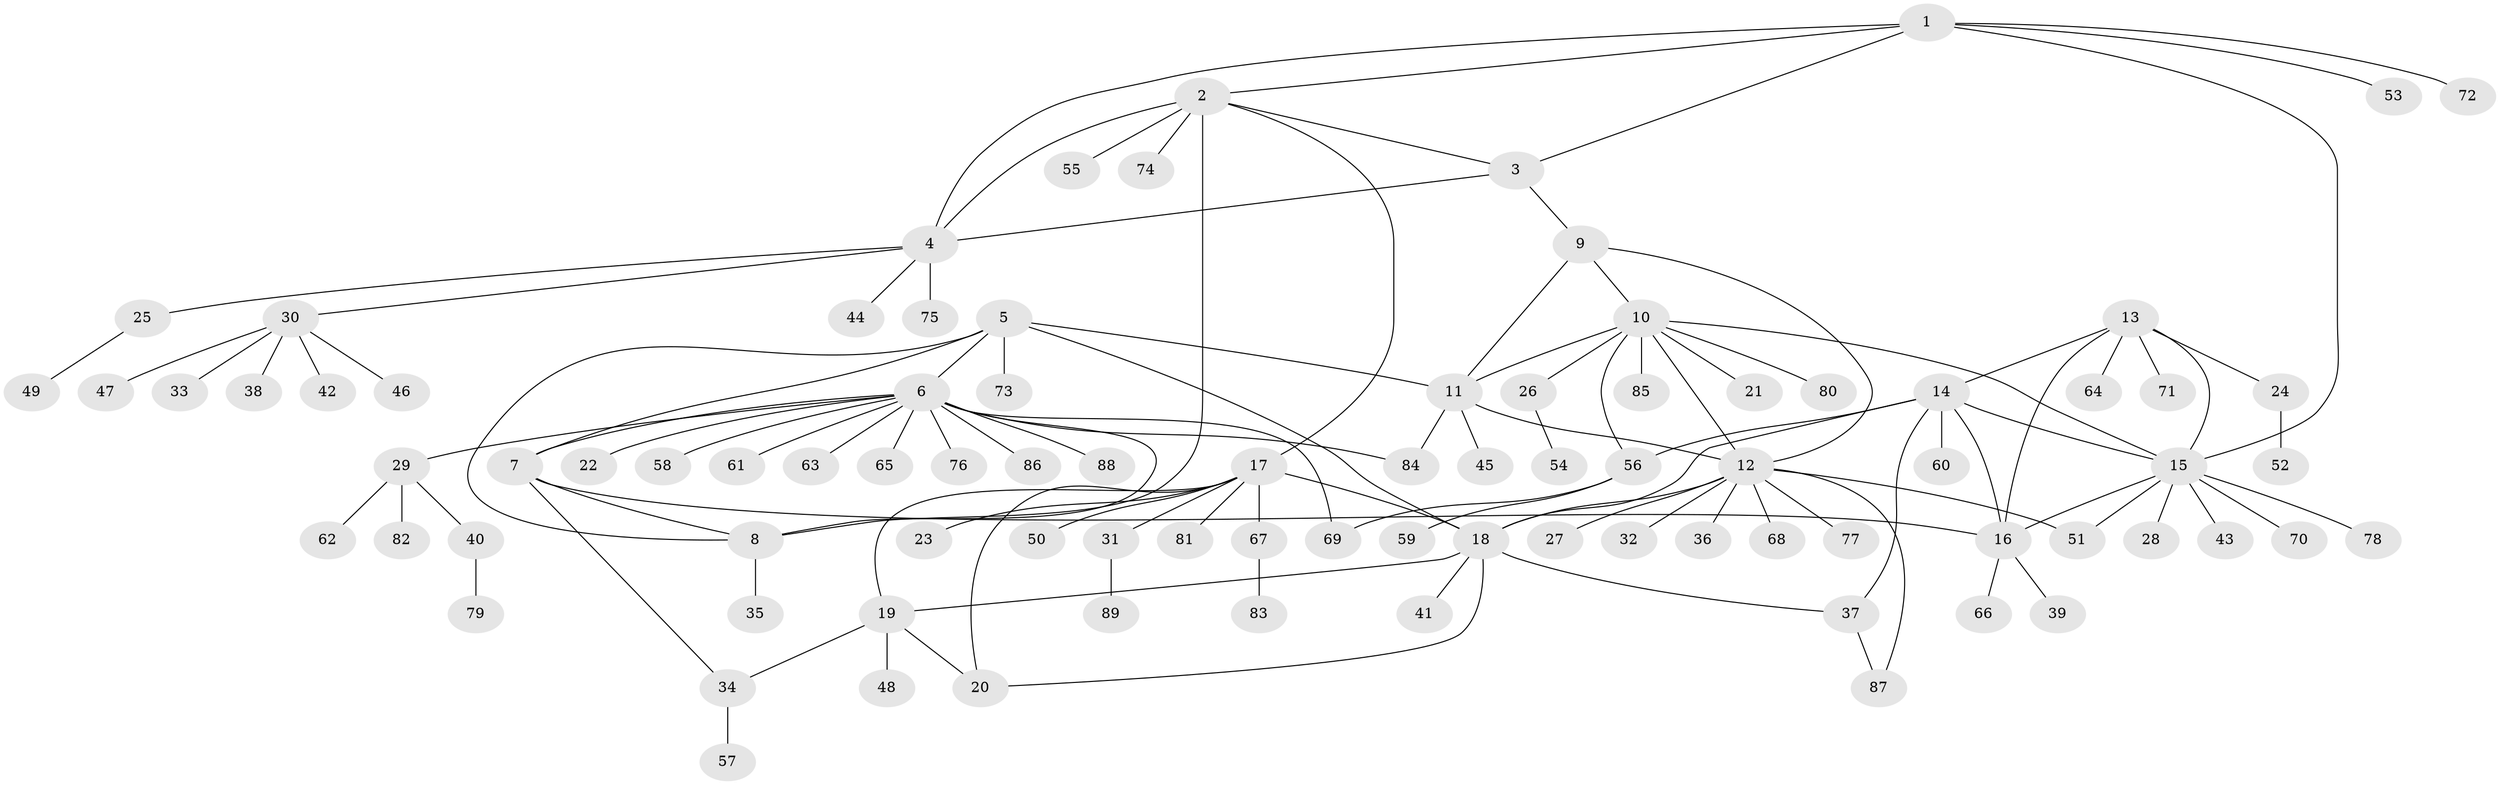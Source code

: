 // Generated by graph-tools (version 1.1) at 2025/26/03/09/25 03:26:36]
// undirected, 89 vertices, 116 edges
graph export_dot {
graph [start="1"]
  node [color=gray90,style=filled];
  1;
  2;
  3;
  4;
  5;
  6;
  7;
  8;
  9;
  10;
  11;
  12;
  13;
  14;
  15;
  16;
  17;
  18;
  19;
  20;
  21;
  22;
  23;
  24;
  25;
  26;
  27;
  28;
  29;
  30;
  31;
  32;
  33;
  34;
  35;
  36;
  37;
  38;
  39;
  40;
  41;
  42;
  43;
  44;
  45;
  46;
  47;
  48;
  49;
  50;
  51;
  52;
  53;
  54;
  55;
  56;
  57;
  58;
  59;
  60;
  61;
  62;
  63;
  64;
  65;
  66;
  67;
  68;
  69;
  70;
  71;
  72;
  73;
  74;
  75;
  76;
  77;
  78;
  79;
  80;
  81;
  82;
  83;
  84;
  85;
  86;
  87;
  88;
  89;
  1 -- 2;
  1 -- 3;
  1 -- 4;
  1 -- 15;
  1 -- 53;
  1 -- 72;
  2 -- 3;
  2 -- 4;
  2 -- 8;
  2 -- 17;
  2 -- 55;
  2 -- 74;
  3 -- 4;
  3 -- 9;
  4 -- 25;
  4 -- 30;
  4 -- 44;
  4 -- 75;
  5 -- 6;
  5 -- 7;
  5 -- 8;
  5 -- 11;
  5 -- 18;
  5 -- 73;
  6 -- 7;
  6 -- 8;
  6 -- 22;
  6 -- 29;
  6 -- 58;
  6 -- 61;
  6 -- 63;
  6 -- 65;
  6 -- 69;
  6 -- 76;
  6 -- 84;
  6 -- 86;
  6 -- 88;
  7 -- 8;
  7 -- 16;
  7 -- 34;
  8 -- 35;
  9 -- 10;
  9 -- 11;
  9 -- 12;
  10 -- 11;
  10 -- 12;
  10 -- 15;
  10 -- 21;
  10 -- 26;
  10 -- 56;
  10 -- 80;
  10 -- 85;
  11 -- 12;
  11 -- 45;
  11 -- 84;
  12 -- 18;
  12 -- 27;
  12 -- 32;
  12 -- 36;
  12 -- 51;
  12 -- 68;
  12 -- 77;
  12 -- 87;
  13 -- 14;
  13 -- 15;
  13 -- 16;
  13 -- 24;
  13 -- 64;
  13 -- 71;
  14 -- 15;
  14 -- 16;
  14 -- 18;
  14 -- 37;
  14 -- 56;
  14 -- 60;
  15 -- 16;
  15 -- 28;
  15 -- 43;
  15 -- 51;
  15 -- 70;
  15 -- 78;
  16 -- 39;
  16 -- 66;
  17 -- 18;
  17 -- 19;
  17 -- 20;
  17 -- 23;
  17 -- 31;
  17 -- 50;
  17 -- 67;
  17 -- 81;
  18 -- 19;
  18 -- 20;
  18 -- 37;
  18 -- 41;
  19 -- 20;
  19 -- 34;
  19 -- 48;
  24 -- 52;
  25 -- 49;
  26 -- 54;
  29 -- 40;
  29 -- 62;
  29 -- 82;
  30 -- 33;
  30 -- 38;
  30 -- 42;
  30 -- 46;
  30 -- 47;
  31 -- 89;
  34 -- 57;
  37 -- 87;
  40 -- 79;
  56 -- 59;
  56 -- 69;
  67 -- 83;
}
